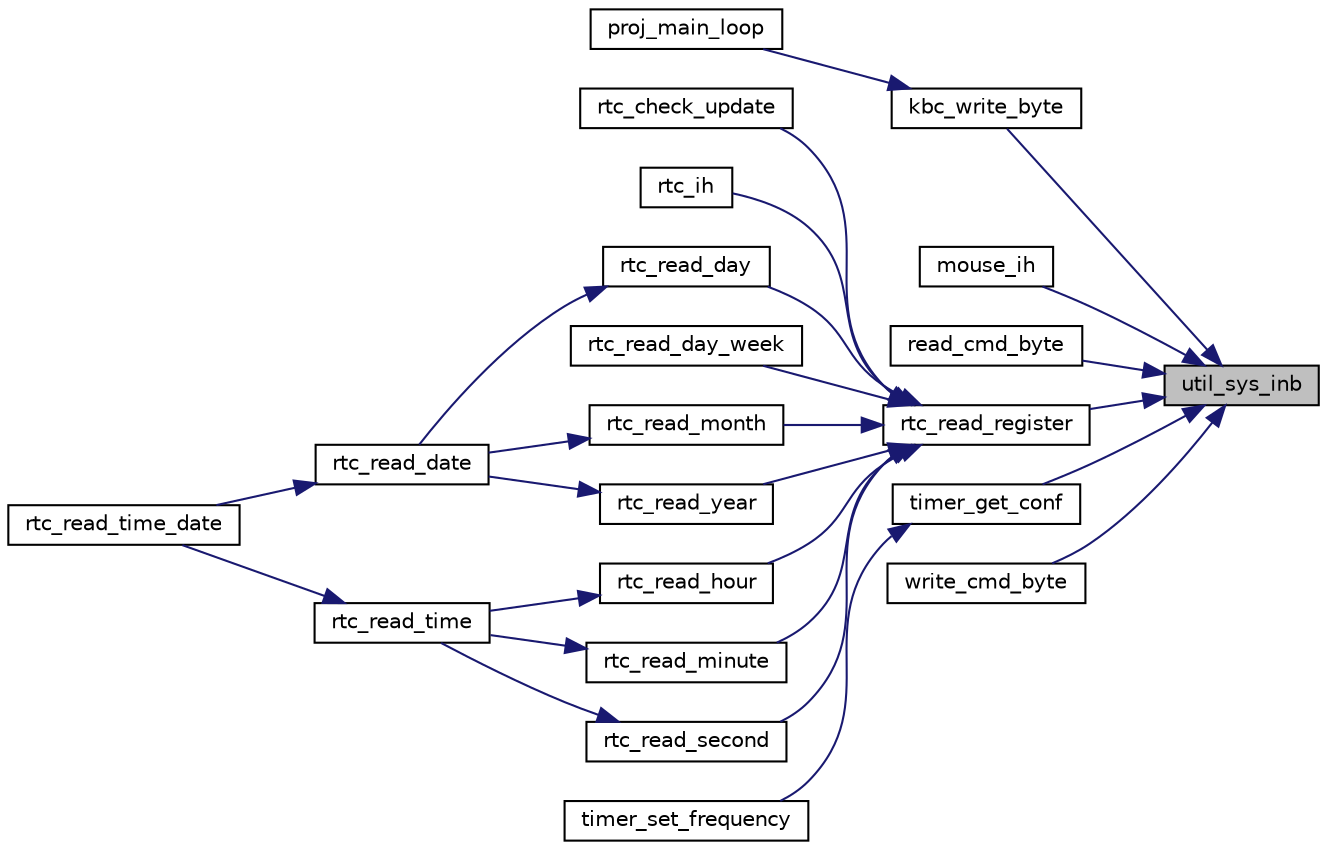 digraph "util_sys_inb"
{
 // INTERACTIVE_SVG=YES
 // LATEX_PDF_SIZE
  edge [fontname="Helvetica",fontsize="10",labelfontname="Helvetica",labelfontsize="10"];
  node [fontname="Helvetica",fontsize="10",shape=record];
  rankdir="RL";
  Node1 [label="util_sys_inb",height=0.2,width=0.4,color="black", fillcolor="grey75", style="filled", fontcolor="black",tooltip="Invokes sys_inb() system call but reads the value into a uint8_t variable."];
  Node1 -> Node2 [dir="back",color="midnightblue",fontsize="10",style="solid",fontname="Helvetica"];
  Node2 [label="kbc_write_byte",height=0.2,width=0.4,color="black", fillcolor="white", style="filled",URL="$mouse_8c.html#a64f61f5254105e5e3229760dc9cf1d9b",tooltip=" "];
  Node2 -> Node3 [dir="back",color="midnightblue",fontsize="10",style="solid",fontname="Helvetica"];
  Node3 [label="proj_main_loop",height=0.2,width=0.4,color="black", fillcolor="white", style="filled",URL="$proj_8c.html#a2a16f651eccbd248e1ad3b3b924b143b",tooltip=" "];
  Node1 -> Node4 [dir="back",color="midnightblue",fontsize="10",style="solid",fontname="Helvetica"];
  Node4 [label="mouse_ih",height=0.2,width=0.4,color="black", fillcolor="white", style="filled",URL="$mouse_8c.html#a210374b50462acdedab00df64d5cea3c",tooltip=" "];
  Node1 -> Node5 [dir="back",color="midnightblue",fontsize="10",style="solid",fontname="Helvetica"];
  Node5 [label="read_cmd_byte",height=0.2,width=0.4,color="black", fillcolor="white", style="filled",URL="$keyboard_8c.html#a570844738ae297a898e4f5a459c0b7ce",tooltip=" "];
  Node1 -> Node6 [dir="back",color="midnightblue",fontsize="10",style="solid",fontname="Helvetica"];
  Node6 [label="rtc_read_register",height=0.2,width=0.4,color="black", fillcolor="white", style="filled",URL="$rtc_8c.html#ab42ebfe661299e92bd2b69d3980ec5bd",tooltip=" "];
  Node6 -> Node7 [dir="back",color="midnightblue",fontsize="10",style="solid",fontname="Helvetica"];
  Node7 [label="rtc_check_update",height=0.2,width=0.4,color="black", fillcolor="white", style="filled",URL="$rtc_8c.html#a2d8a9d3d85c96715696f8bab2094ab29",tooltip=" "];
  Node6 -> Node8 [dir="back",color="midnightblue",fontsize="10",style="solid",fontname="Helvetica"];
  Node8 [label="rtc_ih",height=0.2,width=0.4,color="black", fillcolor="white", style="filled",URL="$rtc_8c.html#a75dad42881d64cf07cf1bdc2979a7056",tooltip=" "];
  Node6 -> Node9 [dir="back",color="midnightblue",fontsize="10",style="solid",fontname="Helvetica"];
  Node9 [label="rtc_read_day",height=0.2,width=0.4,color="black", fillcolor="white", style="filled",URL="$rtc_8c.html#a8d6a4c8ebb96bdf2cc635b0364d0d9a1",tooltip=" "];
  Node9 -> Node10 [dir="back",color="midnightblue",fontsize="10",style="solid",fontname="Helvetica"];
  Node10 [label="rtc_read_date",height=0.2,width=0.4,color="black", fillcolor="white", style="filled",URL="$rtc_8c.html#a7af6be95897fac81dcd7bda5285121a4",tooltip=" "];
  Node10 -> Node11 [dir="back",color="midnightblue",fontsize="10",style="solid",fontname="Helvetica"];
  Node11 [label="rtc_read_time_date",height=0.2,width=0.4,color="black", fillcolor="white", style="filled",URL="$rtc_8c.html#ad66426d35709f782c78b71e3e300464b",tooltip=" "];
  Node6 -> Node12 [dir="back",color="midnightblue",fontsize="10",style="solid",fontname="Helvetica"];
  Node12 [label="rtc_read_day_week",height=0.2,width=0.4,color="black", fillcolor="white", style="filled",URL="$rtc_8c.html#a6b06a2423b3dd39b31eaeeadbcb0051d",tooltip=" "];
  Node6 -> Node13 [dir="back",color="midnightblue",fontsize="10",style="solid",fontname="Helvetica"];
  Node13 [label="rtc_read_hour",height=0.2,width=0.4,color="black", fillcolor="white", style="filled",URL="$rtc_8c.html#adbf9deca1f8394a16c58cf43d5a21e6c",tooltip=" "];
  Node13 -> Node14 [dir="back",color="midnightblue",fontsize="10",style="solid",fontname="Helvetica"];
  Node14 [label="rtc_read_time",height=0.2,width=0.4,color="black", fillcolor="white", style="filled",URL="$rtc_8c.html#a00fde00701376185e8bcdedff5b30c34",tooltip=" "];
  Node14 -> Node11 [dir="back",color="midnightblue",fontsize="10",style="solid",fontname="Helvetica"];
  Node6 -> Node15 [dir="back",color="midnightblue",fontsize="10",style="solid",fontname="Helvetica"];
  Node15 [label="rtc_read_minute",height=0.2,width=0.4,color="black", fillcolor="white", style="filled",URL="$rtc_8c.html#ae27a11fce0c32cda6ae920a12f74ae1d",tooltip=" "];
  Node15 -> Node14 [dir="back",color="midnightblue",fontsize="10",style="solid",fontname="Helvetica"];
  Node6 -> Node16 [dir="back",color="midnightblue",fontsize="10",style="solid",fontname="Helvetica"];
  Node16 [label="rtc_read_month",height=0.2,width=0.4,color="black", fillcolor="white", style="filled",URL="$rtc_8c.html#a375cf91cb107feba8c40b07d6e26df7d",tooltip=" "];
  Node16 -> Node10 [dir="back",color="midnightblue",fontsize="10",style="solid",fontname="Helvetica"];
  Node6 -> Node17 [dir="back",color="midnightblue",fontsize="10",style="solid",fontname="Helvetica"];
  Node17 [label="rtc_read_second",height=0.2,width=0.4,color="black", fillcolor="white", style="filled",URL="$rtc_8c.html#ad3cbeffda4bae0684e35cbb4e210080a",tooltip=" "];
  Node17 -> Node14 [dir="back",color="midnightblue",fontsize="10",style="solid",fontname="Helvetica"];
  Node6 -> Node18 [dir="back",color="midnightblue",fontsize="10",style="solid",fontname="Helvetica"];
  Node18 [label="rtc_read_year",height=0.2,width=0.4,color="black", fillcolor="white", style="filled",URL="$rtc_8c.html#aed9f9ab38ce54d8229f81eda6cea65b8",tooltip=" "];
  Node18 -> Node10 [dir="back",color="midnightblue",fontsize="10",style="solid",fontname="Helvetica"];
  Node1 -> Node19 [dir="back",color="midnightblue",fontsize="10",style="solid",fontname="Helvetica"];
  Node19 [label="timer_get_conf",height=0.2,width=0.4,color="black", fillcolor="white", style="filled",URL="$timer_8c.html#a703c60b40c8c49607d6ecb6fef82d27a",tooltip=" "];
  Node19 -> Node20 [dir="back",color="midnightblue",fontsize="10",style="solid",fontname="Helvetica"];
  Node20 [label="timer_set_frequency",height=0.2,width=0.4,color="black", fillcolor="white", style="filled",URL="$timer_8c.html#af2c04fa8e97ffa748fd3f612886a92a7",tooltip=" "];
  Node1 -> Node21 [dir="back",color="midnightblue",fontsize="10",style="solid",fontname="Helvetica"];
  Node21 [label="write_cmd_byte",height=0.2,width=0.4,color="black", fillcolor="white", style="filled",URL="$keyboard_8c.html#a1c33a7827d800060f1bcea5ea03d37b7",tooltip=" "];
}
